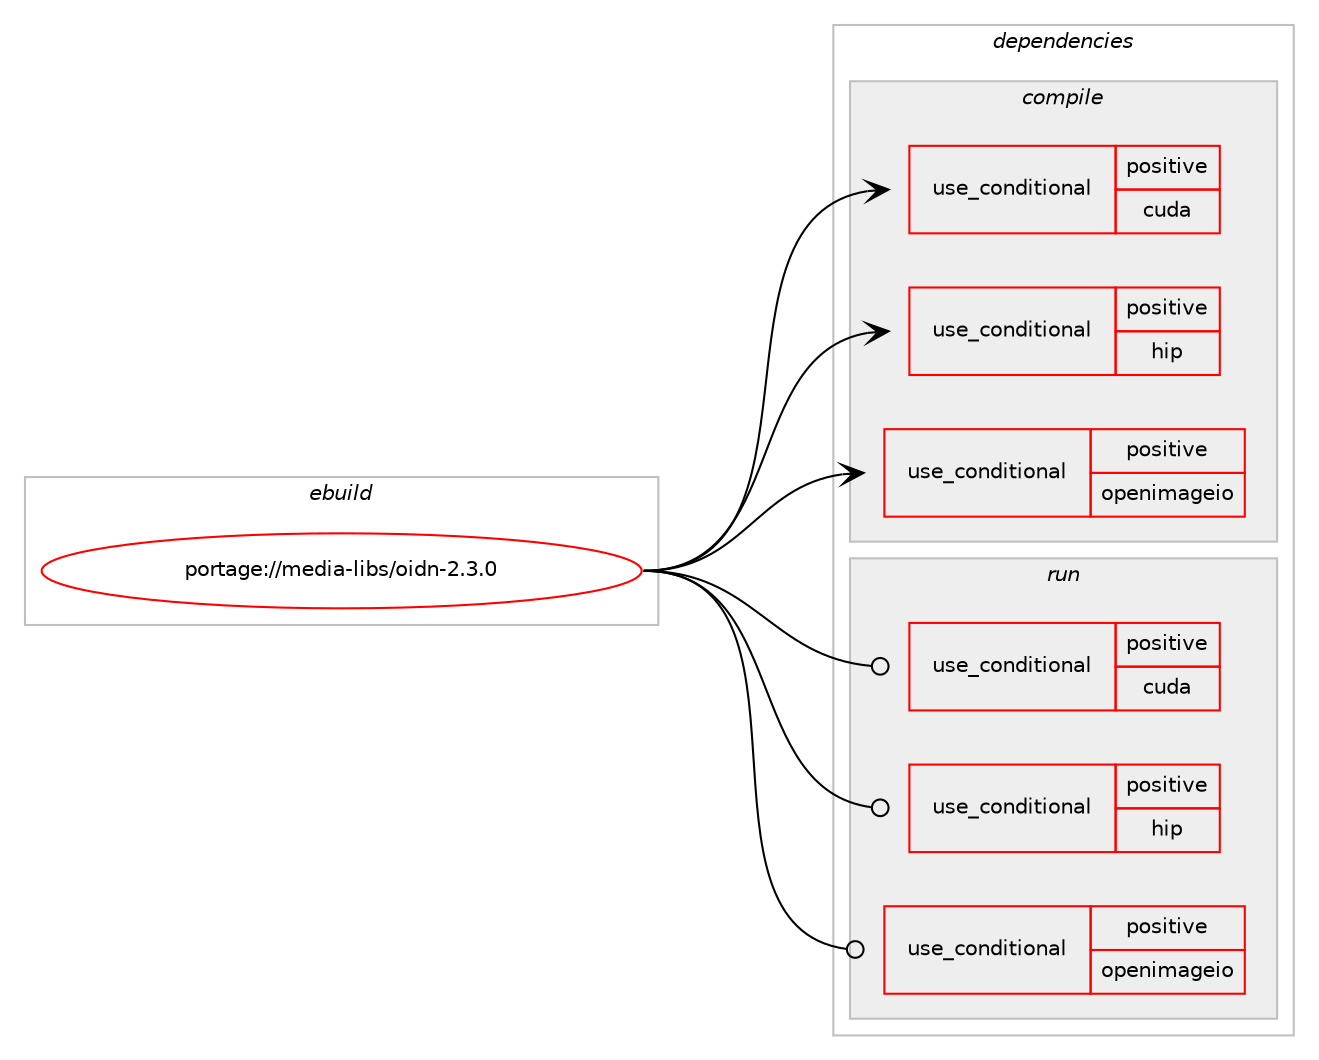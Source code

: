 digraph prolog {

# *************
# Graph options
# *************

newrank=true;
concentrate=true;
compound=true;
graph [rankdir=LR,fontname=Helvetica,fontsize=10,ranksep=1.5];#, ranksep=2.5, nodesep=0.2];
edge  [arrowhead=vee];
node  [fontname=Helvetica,fontsize=10];

# **********
# The ebuild
# **********

subgraph cluster_leftcol {
color=gray;
rank=same;
label=<<i>ebuild</i>>;
id [label="portage://media-libs/oidn-2.3.0", color=red, width=4, href="../media-libs/oidn-2.3.0.svg"];
}

# ****************
# The dependencies
# ****************

subgraph cluster_midcol {
color=gray;
label=<<i>dependencies</i>>;
subgraph cluster_compile {
fillcolor="#eeeeee";
style=filled;
label=<<i>compile</i>>;
subgraph cond75080 {
dependency157762 [label=<<TABLE BORDER="0" CELLBORDER="1" CELLSPACING="0" CELLPADDING="4"><TR><TD ROWSPAN="3" CELLPADDING="10">use_conditional</TD></TR><TR><TD>positive</TD></TR><TR><TD>cuda</TD></TR></TABLE>>, shape=none, color=red];
# *** BEGIN UNKNOWN DEPENDENCY TYPE (TODO) ***
# dependency157762 -> package_dependency(portage://media-libs/oidn-2.3.0,install,no,dev-util,nvidia-cuda-toolkit,none,[,,],[],[])
# *** END UNKNOWN DEPENDENCY TYPE (TODO) ***

}
id:e -> dependency157762:w [weight=20,style="solid",arrowhead="vee"];
subgraph cond75081 {
dependency157763 [label=<<TABLE BORDER="0" CELLBORDER="1" CELLSPACING="0" CELLPADDING="4"><TR><TD ROWSPAN="3" CELLPADDING="10">use_conditional</TD></TR><TR><TD>positive</TD></TR><TR><TD>hip</TD></TR></TABLE>>, shape=none, color=red];
# *** BEGIN UNKNOWN DEPENDENCY TYPE (TODO) ***
# dependency157763 -> package_dependency(portage://media-libs/oidn-2.3.0,install,no,dev-util,hip,none,[,,],[],[])
# *** END UNKNOWN DEPENDENCY TYPE (TODO) ***

}
id:e -> dependency157763:w [weight=20,style="solid",arrowhead="vee"];
subgraph cond75082 {
dependency157764 [label=<<TABLE BORDER="0" CELLBORDER="1" CELLSPACING="0" CELLPADDING="4"><TR><TD ROWSPAN="3" CELLPADDING="10">use_conditional</TD></TR><TR><TD>positive</TD></TR><TR><TD>openimageio</TD></TR></TABLE>>, shape=none, color=red];
# *** BEGIN UNKNOWN DEPENDENCY TYPE (TODO) ***
# dependency157764 -> package_dependency(portage://media-libs/oidn-2.3.0,install,no,media-libs,openimageio,none,[,,],any_same_slot,[])
# *** END UNKNOWN DEPENDENCY TYPE (TODO) ***

}
id:e -> dependency157764:w [weight=20,style="solid",arrowhead="vee"];
# *** BEGIN UNKNOWN DEPENDENCY TYPE (TODO) ***
# id -> package_dependency(portage://media-libs/oidn-2.3.0,install,no,dev-cpp,tbb,none,[,,],any_same_slot,[])
# *** END UNKNOWN DEPENDENCY TYPE (TODO) ***

# *** BEGIN UNKNOWN DEPENDENCY TYPE (TODO) ***
# id -> package_dependency(portage://media-libs/oidn-2.3.0,install,no,dev-lang,ispc,none,[,,],[],[])
# *** END UNKNOWN DEPENDENCY TYPE (TODO) ***

}
subgraph cluster_compileandrun {
fillcolor="#eeeeee";
style=filled;
label=<<i>compile and run</i>>;
}
subgraph cluster_run {
fillcolor="#eeeeee";
style=filled;
label=<<i>run</i>>;
subgraph cond75083 {
dependency157765 [label=<<TABLE BORDER="0" CELLBORDER="1" CELLSPACING="0" CELLPADDING="4"><TR><TD ROWSPAN="3" CELLPADDING="10">use_conditional</TD></TR><TR><TD>positive</TD></TR><TR><TD>cuda</TD></TR></TABLE>>, shape=none, color=red];
# *** BEGIN UNKNOWN DEPENDENCY TYPE (TODO) ***
# dependency157765 -> package_dependency(portage://media-libs/oidn-2.3.0,run,no,dev-util,nvidia-cuda-toolkit,none,[,,],[],[])
# *** END UNKNOWN DEPENDENCY TYPE (TODO) ***

}
id:e -> dependency157765:w [weight=20,style="solid",arrowhead="odot"];
subgraph cond75084 {
dependency157766 [label=<<TABLE BORDER="0" CELLBORDER="1" CELLSPACING="0" CELLPADDING="4"><TR><TD ROWSPAN="3" CELLPADDING="10">use_conditional</TD></TR><TR><TD>positive</TD></TR><TR><TD>hip</TD></TR></TABLE>>, shape=none, color=red];
# *** BEGIN UNKNOWN DEPENDENCY TYPE (TODO) ***
# dependency157766 -> package_dependency(portage://media-libs/oidn-2.3.0,run,no,dev-util,hip,none,[,,],[],[])
# *** END UNKNOWN DEPENDENCY TYPE (TODO) ***

}
id:e -> dependency157766:w [weight=20,style="solid",arrowhead="odot"];
subgraph cond75085 {
dependency157767 [label=<<TABLE BORDER="0" CELLBORDER="1" CELLSPACING="0" CELLPADDING="4"><TR><TD ROWSPAN="3" CELLPADDING="10">use_conditional</TD></TR><TR><TD>positive</TD></TR><TR><TD>openimageio</TD></TR></TABLE>>, shape=none, color=red];
# *** BEGIN UNKNOWN DEPENDENCY TYPE (TODO) ***
# dependency157767 -> package_dependency(portage://media-libs/oidn-2.3.0,run,no,media-libs,openimageio,none,[,,],any_same_slot,[])
# *** END UNKNOWN DEPENDENCY TYPE (TODO) ***

}
id:e -> dependency157767:w [weight=20,style="solid",arrowhead="odot"];
# *** BEGIN UNKNOWN DEPENDENCY TYPE (TODO) ***
# id -> package_dependency(portage://media-libs/oidn-2.3.0,run,no,dev-cpp,tbb,none,[,,],any_same_slot,[])
# *** END UNKNOWN DEPENDENCY TYPE (TODO) ***

# *** BEGIN UNKNOWN DEPENDENCY TYPE (TODO) ***
# id -> package_dependency(portage://media-libs/oidn-2.3.0,run,no,dev-lang,ispc,none,[,,],[],[])
# *** END UNKNOWN DEPENDENCY TYPE (TODO) ***

}
}

# **************
# The candidates
# **************

subgraph cluster_choices {
rank=same;
color=gray;
label=<<i>candidates</i>>;

}

}
